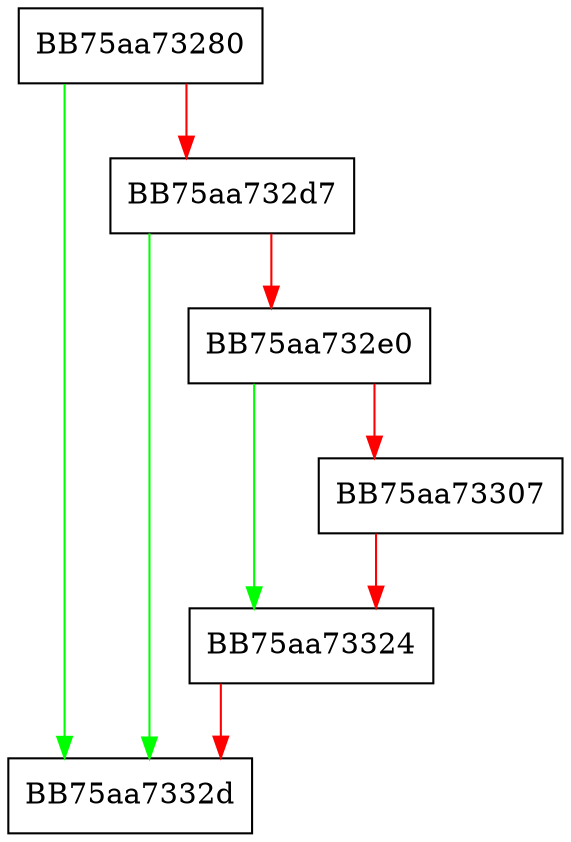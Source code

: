 digraph NTDLL_DLL_VFS_DeleteFile {
  node [shape="box"];
  graph [splines=ortho];
  BB75aa73280 -> BB75aa7332d [color="green"];
  BB75aa73280 -> BB75aa732d7 [color="red"];
  BB75aa732d7 -> BB75aa7332d [color="green"];
  BB75aa732d7 -> BB75aa732e0 [color="red"];
  BB75aa732e0 -> BB75aa73324 [color="green"];
  BB75aa732e0 -> BB75aa73307 [color="red"];
  BB75aa73307 -> BB75aa73324 [color="red"];
  BB75aa73324 -> BB75aa7332d [color="red"];
}